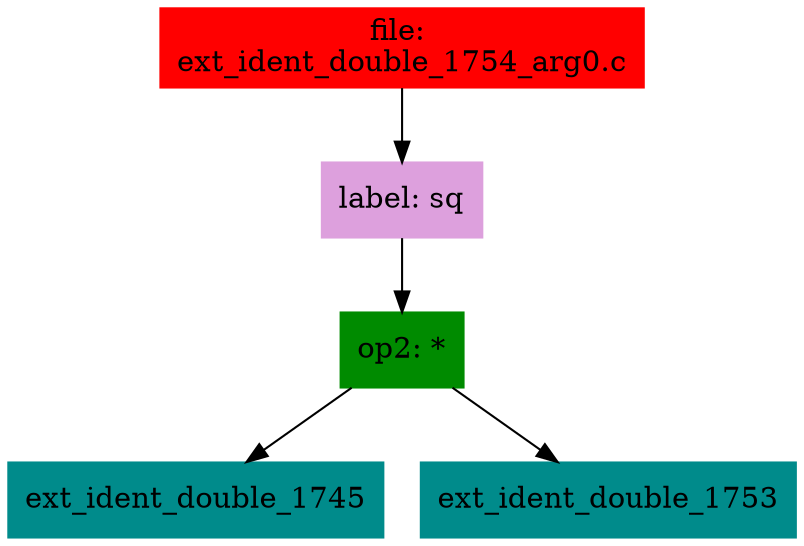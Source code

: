 digraph G {
node [shape=box]

0 [label="file: 
ext_ident_double_1754_arg0.c",color=red, style=filled]
1 [label="label: sq",color=plum, style=filled]
0 -> 1
2 [label="op2: *",color=green4, style=filled]
1 -> 2
3 [label="ext_ident_double_1745",color=cyan4, style=filled]
2 -> 3
293 [label="ext_ident_double_1753",color=cyan4, style=filled]
2 -> 293


}

